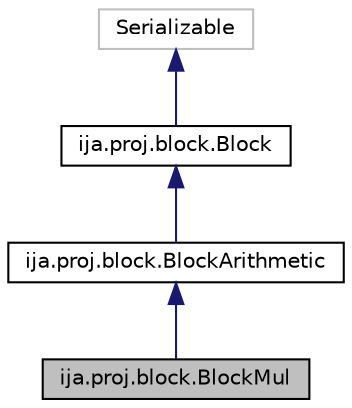 digraph "ija.proj.block.BlockMul"
{
  edge [fontname="Helvetica",fontsize="10",labelfontname="Helvetica",labelfontsize="10"];
  node [fontname="Helvetica",fontsize="10",shape=record];
  Node1 [label="ija.proj.block.BlockMul",height=0.2,width=0.4,color="black", fillcolor="grey75", style="filled", fontcolor="black"];
  Node2 -> Node1 [dir="back",color="midnightblue",fontsize="10",style="solid",fontname="Helvetica"];
  Node2 [label="ija.proj.block.BlockArithmetic",height=0.2,width=0.4,color="black", fillcolor="white", style="filled",URL="$classija_1_1proj_1_1block_1_1BlockArithmetic.html",tooltip="The BlockArithmetic class is abstract class containing constructor for Block classes from group \"Arit..."];
  Node3 -> Node2 [dir="back",color="midnightblue",fontsize="10",style="solid",fontname="Helvetica"];
  Node3 [label="ija.proj.block.Block",height=0.2,width=0.4,color="black", fillcolor="white", style="filled",URL="$classija_1_1proj_1_1block_1_1Block.html",tooltip="The Block class is backend representation of block and contains its interface. This class is abstract..."];
  Node4 -> Node3 [dir="back",color="midnightblue",fontsize="10",style="solid",fontname="Helvetica"];
  Node4 [label="Serializable",height=0.2,width=0.4,color="grey75", fillcolor="white", style="filled"];
}
